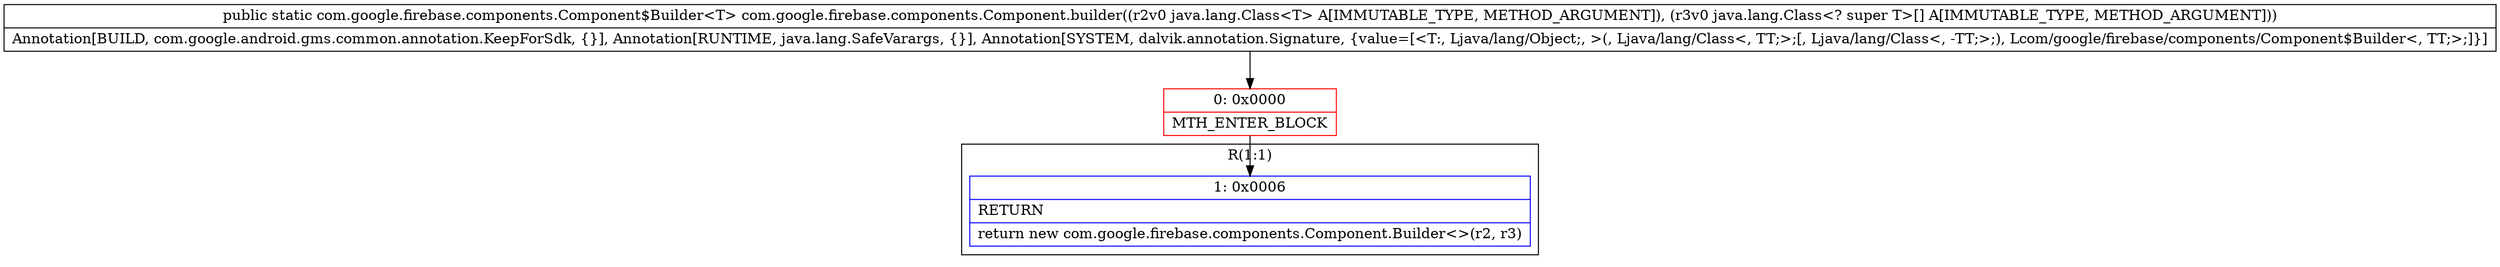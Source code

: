 digraph "CFG forcom.google.firebase.components.Component.builder(Ljava\/lang\/Class;[Ljava\/lang\/Class;)Lcom\/google\/firebase\/components\/Component$Builder;" {
subgraph cluster_Region_332230350 {
label = "R(1:1)";
node [shape=record,color=blue];
Node_1 [shape=record,label="{1\:\ 0x0006|RETURN\l|return new com.google.firebase.components.Component.Builder\<\>(r2, r3)\l}"];
}
Node_0 [shape=record,color=red,label="{0\:\ 0x0000|MTH_ENTER_BLOCK\l}"];
MethodNode[shape=record,label="{public static com.google.firebase.components.Component$Builder\<T\> com.google.firebase.components.Component.builder((r2v0 java.lang.Class\<T\> A[IMMUTABLE_TYPE, METHOD_ARGUMENT]), (r3v0 java.lang.Class\<? super T\>[] A[IMMUTABLE_TYPE, METHOD_ARGUMENT]))  | Annotation[BUILD, com.google.android.gms.common.annotation.KeepForSdk, \{\}], Annotation[RUNTIME, java.lang.SafeVarargs, \{\}], Annotation[SYSTEM, dalvik.annotation.Signature, \{value=[\<T:, Ljava\/lang\/Object;, \>(, Ljava\/lang\/Class\<, TT;\>;[, Ljava\/lang\/Class\<, \-TT;\>;), Lcom\/google\/firebase\/components\/Component$Builder\<, TT;\>;]\}]\l}"];
MethodNode -> Node_0;
Node_0 -> Node_1;
}

